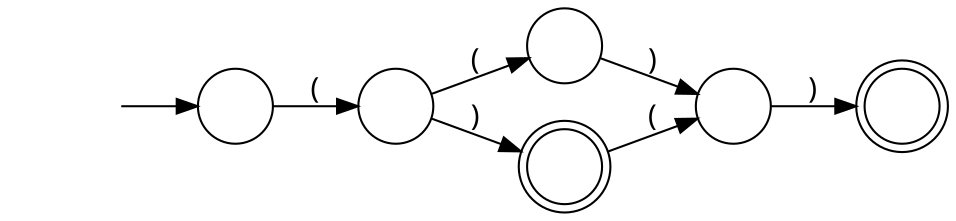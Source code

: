 digraph Automaton {
    rankdir = LR;
    edge[ fontname="JetBrains Mono" ];
    0 [shape=circle,label=""];
    0 -> 3 [label=")"]
    1 [shape=circle,label=""];
    1 -> 0 [label="("]
    1 -> 4 [label=")"]
    2 [shape=doublecircle,label=""];
    3 [shape=circle,label=""];
    3 -> 2 [label=")"]
    4 [shape=doublecircle,label=""];
    4 -> 3 [label="("]
    5 [shape=circle,label=""];
    initial [shape=plaintext,label=""];
    initial -> 5
    5 -> 1 [label="("]
}